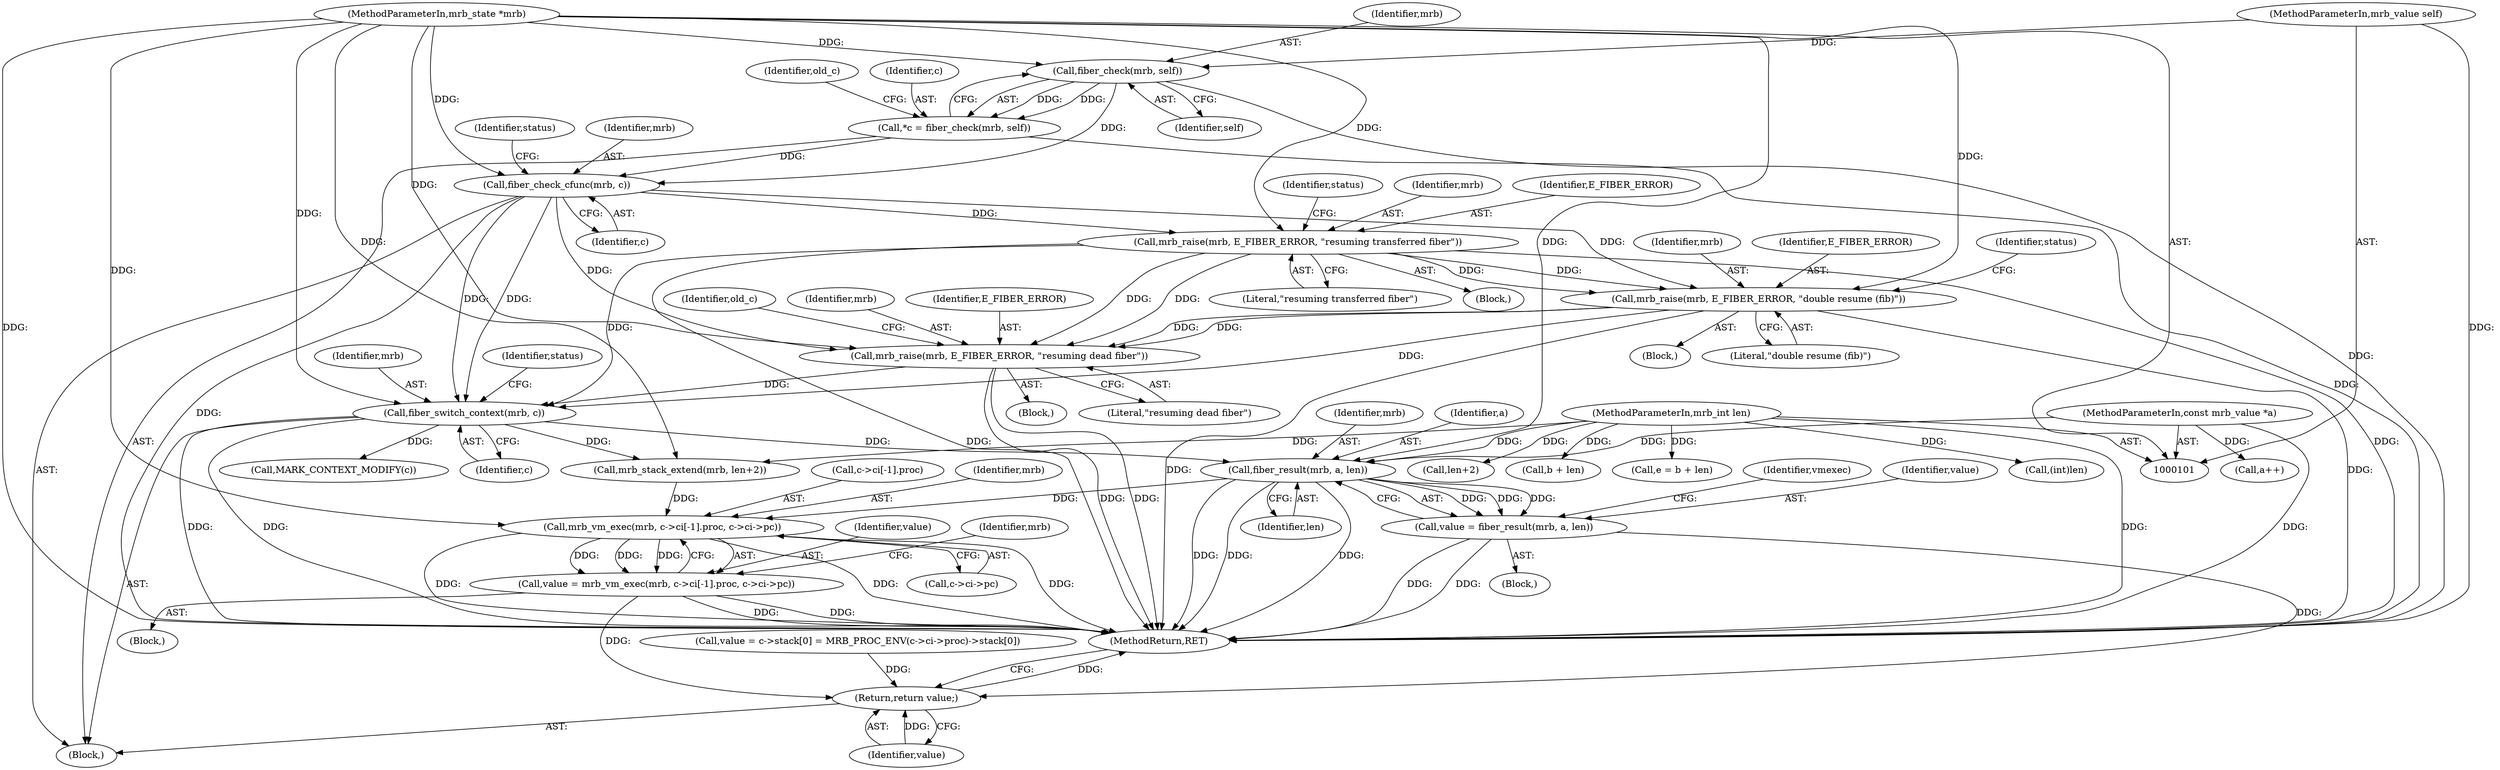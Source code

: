 digraph "0_mruby_778500563a9f7ceba996937dc886bd8cde29b42b@pointer" {
"1000261" [label="(Call,fiber_result(mrb, a, len))"];
"1000191" [label="(Call,fiber_switch_context(mrb, c))"];
"1000138" [label="(Call,mrb_raise(mrb, E_FIBER_ERROR, \"resuming transferred fiber\"))"];
"1000123" [label="(Call,fiber_check_cfunc(mrb, c))"];
"1000112" [label="(Call,fiber_check(mrb, self))"];
"1000102" [label="(MethodParameterIn,mrb_state *mrb)"];
"1000103" [label="(MethodParameterIn,mrb_value self)"];
"1000110" [label="(Call,*c = fiber_check(mrb, self))"];
"1000151" [label="(Call,mrb_raise(mrb, E_FIBER_ERROR, \"double resume (fib)\"))"];
"1000160" [label="(Call,mrb_raise(mrb, E_FIBER_ERROR, \"resuming dead fiber\"))"];
"1000105" [label="(MethodParameterIn,const mrb_value *a)"];
"1000104" [label="(MethodParameterIn,mrb_int len)"];
"1000259" [label="(Call,value = fiber_result(mrb, a, len))"];
"1000299" [label="(Return,return value;)"];
"1000275" [label="(Call,mrb_vm_exec(mrb, c->ci[-1].proc, c->ci->pc))"];
"1000273" [label="(Call,value = mrb_vm_exec(mrb, c->ci[-1].proc, c->ci->pc))"];
"1000285" [label="(Call,c->ci->pc)"];
"1000108" [label="(Block,)"];
"1000274" [label="(Identifier,value)"];
"1000111" [label="(Identifier,c)"];
"1000277" [label="(Call,c->ci[-1].proc)"];
"1000117" [label="(Identifier,old_c)"];
"1000125" [label="(Identifier,c)"];
"1000102" [label="(MethodParameterIn,mrb_state *mrb)"];
"1000138" [label="(Call,mrb_raise(mrb, E_FIBER_ERROR, \"resuming transferred fiber\"))"];
"1000145" [label="(Identifier,status)"];
"1000267" [label="(Block,)"];
"1000163" [label="(Literal,\"resuming dead fiber\")"];
"1000151" [label="(Call,mrb_raise(mrb, E_FIBER_ERROR, \"double resume (fib)\"))"];
"1000299" [label="(Return,return value;)"];
"1000114" [label="(Identifier,self)"];
"1000157" [label="(Identifier,status)"];
"1000264" [label="(Identifier,len)"];
"1000297" [label="(Call,MARK_CONTEXT_MODIFY(c))"];
"1000110" [label="(Call,*c = fiber_check(mrb, self))"];
"1000266" [label="(Identifier,vmexec)"];
"1000196" [label="(Identifier,status)"];
"1000166" [label="(Identifier,old_c)"];
"1000127" [label="(Identifier,status)"];
"1000275" [label="(Call,mrb_vm_exec(mrb, c->ci[-1].proc, c->ci->pc))"];
"1000124" [label="(Identifier,mrb)"];
"1000213" [label="(Call,e = b + len)"];
"1000113" [label="(Identifier,mrb)"];
"1000141" [label="(Literal,\"resuming transferred fiber\")"];
"1000236" [label="(Call,(int)len)"];
"1000193" [label="(Identifier,c)"];
"1000258" [label="(Block,)"];
"1000276" [label="(Identifier,mrb)"];
"1000300" [label="(Identifier,value)"];
"1000191" [label="(Call,fiber_switch_context(mrb, c))"];
"1000123" [label="(Call,fiber_check_cfunc(mrb, c))"];
"1000260" [label="(Identifier,value)"];
"1000137" [label="(Block,)"];
"1000262" [label="(Identifier,mrb)"];
"1000301" [label="(MethodReturn,RET)"];
"1000150" [label="(Block,)"];
"1000152" [label="(Identifier,mrb)"];
"1000263" [label="(Identifier,a)"];
"1000112" [label="(Call,fiber_check(mrb, self))"];
"1000159" [label="(Block,)"];
"1000259" [label="(Call,value = fiber_result(mrb, a, len))"];
"1000192" [label="(Identifier,mrb)"];
"1000161" [label="(Identifier,mrb)"];
"1000239" [label="(Call,value = c->stack[0] = MRB_PROC_ENV(c->ci->proc)->stack[0])"];
"1000228" [label="(Call,a++)"];
"1000273" [label="(Call,value = mrb_vm_exec(mrb, c->ci[-1].proc, c->ci->pc))"];
"1000261" [label="(Call,fiber_result(mrb, a, len))"];
"1000201" [label="(Call,mrb_stack_extend(mrb, len+2))"];
"1000203" [label="(Call,len+2)"];
"1000139" [label="(Identifier,mrb)"];
"1000103" [label="(MethodParameterIn,mrb_value self)"];
"1000160" [label="(Call,mrb_raise(mrb, E_FIBER_ERROR, \"resuming dead fiber\"))"];
"1000154" [label="(Literal,\"double resume (fib)\")"];
"1000162" [label="(Identifier,E_FIBER_ERROR)"];
"1000104" [label="(MethodParameterIn,mrb_int len)"];
"1000215" [label="(Call,b + len)"];
"1000153" [label="(Identifier,E_FIBER_ERROR)"];
"1000105" [label="(MethodParameterIn,const mrb_value *a)"];
"1000140" [label="(Identifier,E_FIBER_ERROR)"];
"1000292" [label="(Identifier,mrb)"];
"1000261" -> "1000259"  [label="AST: "];
"1000261" -> "1000264"  [label="CFG: "];
"1000262" -> "1000261"  [label="AST: "];
"1000263" -> "1000261"  [label="AST: "];
"1000264" -> "1000261"  [label="AST: "];
"1000259" -> "1000261"  [label="CFG: "];
"1000261" -> "1000301"  [label="DDG: "];
"1000261" -> "1000301"  [label="DDG: "];
"1000261" -> "1000301"  [label="DDG: "];
"1000261" -> "1000259"  [label="DDG: "];
"1000261" -> "1000259"  [label="DDG: "];
"1000261" -> "1000259"  [label="DDG: "];
"1000191" -> "1000261"  [label="DDG: "];
"1000102" -> "1000261"  [label="DDG: "];
"1000105" -> "1000261"  [label="DDG: "];
"1000104" -> "1000261"  [label="DDG: "];
"1000261" -> "1000275"  [label="DDG: "];
"1000191" -> "1000108"  [label="AST: "];
"1000191" -> "1000193"  [label="CFG: "];
"1000192" -> "1000191"  [label="AST: "];
"1000193" -> "1000191"  [label="AST: "];
"1000196" -> "1000191"  [label="CFG: "];
"1000191" -> "1000301"  [label="DDG: "];
"1000191" -> "1000301"  [label="DDG: "];
"1000138" -> "1000191"  [label="DDG: "];
"1000151" -> "1000191"  [label="DDG: "];
"1000160" -> "1000191"  [label="DDG: "];
"1000123" -> "1000191"  [label="DDG: "];
"1000123" -> "1000191"  [label="DDG: "];
"1000102" -> "1000191"  [label="DDG: "];
"1000191" -> "1000201"  [label="DDG: "];
"1000191" -> "1000297"  [label="DDG: "];
"1000138" -> "1000137"  [label="AST: "];
"1000138" -> "1000141"  [label="CFG: "];
"1000139" -> "1000138"  [label="AST: "];
"1000140" -> "1000138"  [label="AST: "];
"1000141" -> "1000138"  [label="AST: "];
"1000145" -> "1000138"  [label="CFG: "];
"1000138" -> "1000301"  [label="DDG: "];
"1000138" -> "1000301"  [label="DDG: "];
"1000123" -> "1000138"  [label="DDG: "];
"1000102" -> "1000138"  [label="DDG: "];
"1000138" -> "1000151"  [label="DDG: "];
"1000138" -> "1000151"  [label="DDG: "];
"1000138" -> "1000160"  [label="DDG: "];
"1000138" -> "1000160"  [label="DDG: "];
"1000123" -> "1000108"  [label="AST: "];
"1000123" -> "1000125"  [label="CFG: "];
"1000124" -> "1000123"  [label="AST: "];
"1000125" -> "1000123"  [label="AST: "];
"1000127" -> "1000123"  [label="CFG: "];
"1000123" -> "1000301"  [label="DDG: "];
"1000112" -> "1000123"  [label="DDG: "];
"1000102" -> "1000123"  [label="DDG: "];
"1000110" -> "1000123"  [label="DDG: "];
"1000123" -> "1000151"  [label="DDG: "];
"1000123" -> "1000160"  [label="DDG: "];
"1000112" -> "1000110"  [label="AST: "];
"1000112" -> "1000114"  [label="CFG: "];
"1000113" -> "1000112"  [label="AST: "];
"1000114" -> "1000112"  [label="AST: "];
"1000110" -> "1000112"  [label="CFG: "];
"1000112" -> "1000301"  [label="DDG: "];
"1000112" -> "1000110"  [label="DDG: "];
"1000112" -> "1000110"  [label="DDG: "];
"1000102" -> "1000112"  [label="DDG: "];
"1000103" -> "1000112"  [label="DDG: "];
"1000102" -> "1000101"  [label="AST: "];
"1000102" -> "1000301"  [label="DDG: "];
"1000102" -> "1000151"  [label="DDG: "];
"1000102" -> "1000160"  [label="DDG: "];
"1000102" -> "1000201"  [label="DDG: "];
"1000102" -> "1000275"  [label="DDG: "];
"1000103" -> "1000101"  [label="AST: "];
"1000103" -> "1000301"  [label="DDG: "];
"1000110" -> "1000108"  [label="AST: "];
"1000111" -> "1000110"  [label="AST: "];
"1000117" -> "1000110"  [label="CFG: "];
"1000110" -> "1000301"  [label="DDG: "];
"1000151" -> "1000150"  [label="AST: "];
"1000151" -> "1000154"  [label="CFG: "];
"1000152" -> "1000151"  [label="AST: "];
"1000153" -> "1000151"  [label="AST: "];
"1000154" -> "1000151"  [label="AST: "];
"1000157" -> "1000151"  [label="CFG: "];
"1000151" -> "1000301"  [label="DDG: "];
"1000151" -> "1000301"  [label="DDG: "];
"1000151" -> "1000160"  [label="DDG: "];
"1000151" -> "1000160"  [label="DDG: "];
"1000160" -> "1000159"  [label="AST: "];
"1000160" -> "1000163"  [label="CFG: "];
"1000161" -> "1000160"  [label="AST: "];
"1000162" -> "1000160"  [label="AST: "];
"1000163" -> "1000160"  [label="AST: "];
"1000166" -> "1000160"  [label="CFG: "];
"1000160" -> "1000301"  [label="DDG: "];
"1000160" -> "1000301"  [label="DDG: "];
"1000105" -> "1000101"  [label="AST: "];
"1000105" -> "1000301"  [label="DDG: "];
"1000105" -> "1000228"  [label="DDG: "];
"1000104" -> "1000101"  [label="AST: "];
"1000104" -> "1000301"  [label="DDG: "];
"1000104" -> "1000201"  [label="DDG: "];
"1000104" -> "1000203"  [label="DDG: "];
"1000104" -> "1000213"  [label="DDG: "];
"1000104" -> "1000215"  [label="DDG: "];
"1000104" -> "1000236"  [label="DDG: "];
"1000259" -> "1000258"  [label="AST: "];
"1000260" -> "1000259"  [label="AST: "];
"1000266" -> "1000259"  [label="CFG: "];
"1000259" -> "1000301"  [label="DDG: "];
"1000259" -> "1000301"  [label="DDG: "];
"1000259" -> "1000299"  [label="DDG: "];
"1000299" -> "1000108"  [label="AST: "];
"1000299" -> "1000300"  [label="CFG: "];
"1000300" -> "1000299"  [label="AST: "];
"1000301" -> "1000299"  [label="CFG: "];
"1000299" -> "1000301"  [label="DDG: "];
"1000300" -> "1000299"  [label="DDG: "];
"1000239" -> "1000299"  [label="DDG: "];
"1000273" -> "1000299"  [label="DDG: "];
"1000275" -> "1000273"  [label="AST: "];
"1000275" -> "1000285"  [label="CFG: "];
"1000276" -> "1000275"  [label="AST: "];
"1000277" -> "1000275"  [label="AST: "];
"1000285" -> "1000275"  [label="AST: "];
"1000273" -> "1000275"  [label="CFG: "];
"1000275" -> "1000301"  [label="DDG: "];
"1000275" -> "1000301"  [label="DDG: "];
"1000275" -> "1000301"  [label="DDG: "];
"1000275" -> "1000273"  [label="DDG: "];
"1000275" -> "1000273"  [label="DDG: "];
"1000275" -> "1000273"  [label="DDG: "];
"1000201" -> "1000275"  [label="DDG: "];
"1000273" -> "1000267"  [label="AST: "];
"1000274" -> "1000273"  [label="AST: "];
"1000292" -> "1000273"  [label="CFG: "];
"1000273" -> "1000301"  [label="DDG: "];
"1000273" -> "1000301"  [label="DDG: "];
}
